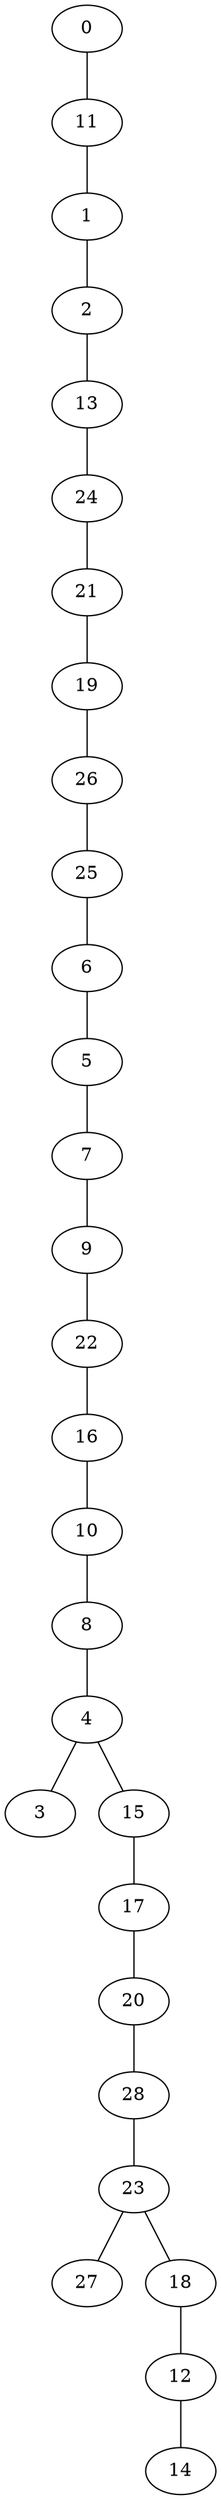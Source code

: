 graph{
1 -- 2;
4 -- 3;
4 -- 15;
23 -- 27;
22 -- 16;
20 -- 28;
25 -- 6;
11 -- 1;
8 -- 4;
28 -- 23;
9 -- 22;
12 -- 14;
26 -- 25;
5 -- 7;
17 -- 20;
2 -- 13;
0 -- 11;
15 -- 17;
7 -- 9;
18 -- 12;
6 -- 5;
16 -- 10;
10 -- 8;
23 -- 18;
21 -- 19;
19 -- 26;
24 -- 21;
13 -- 24;
}
